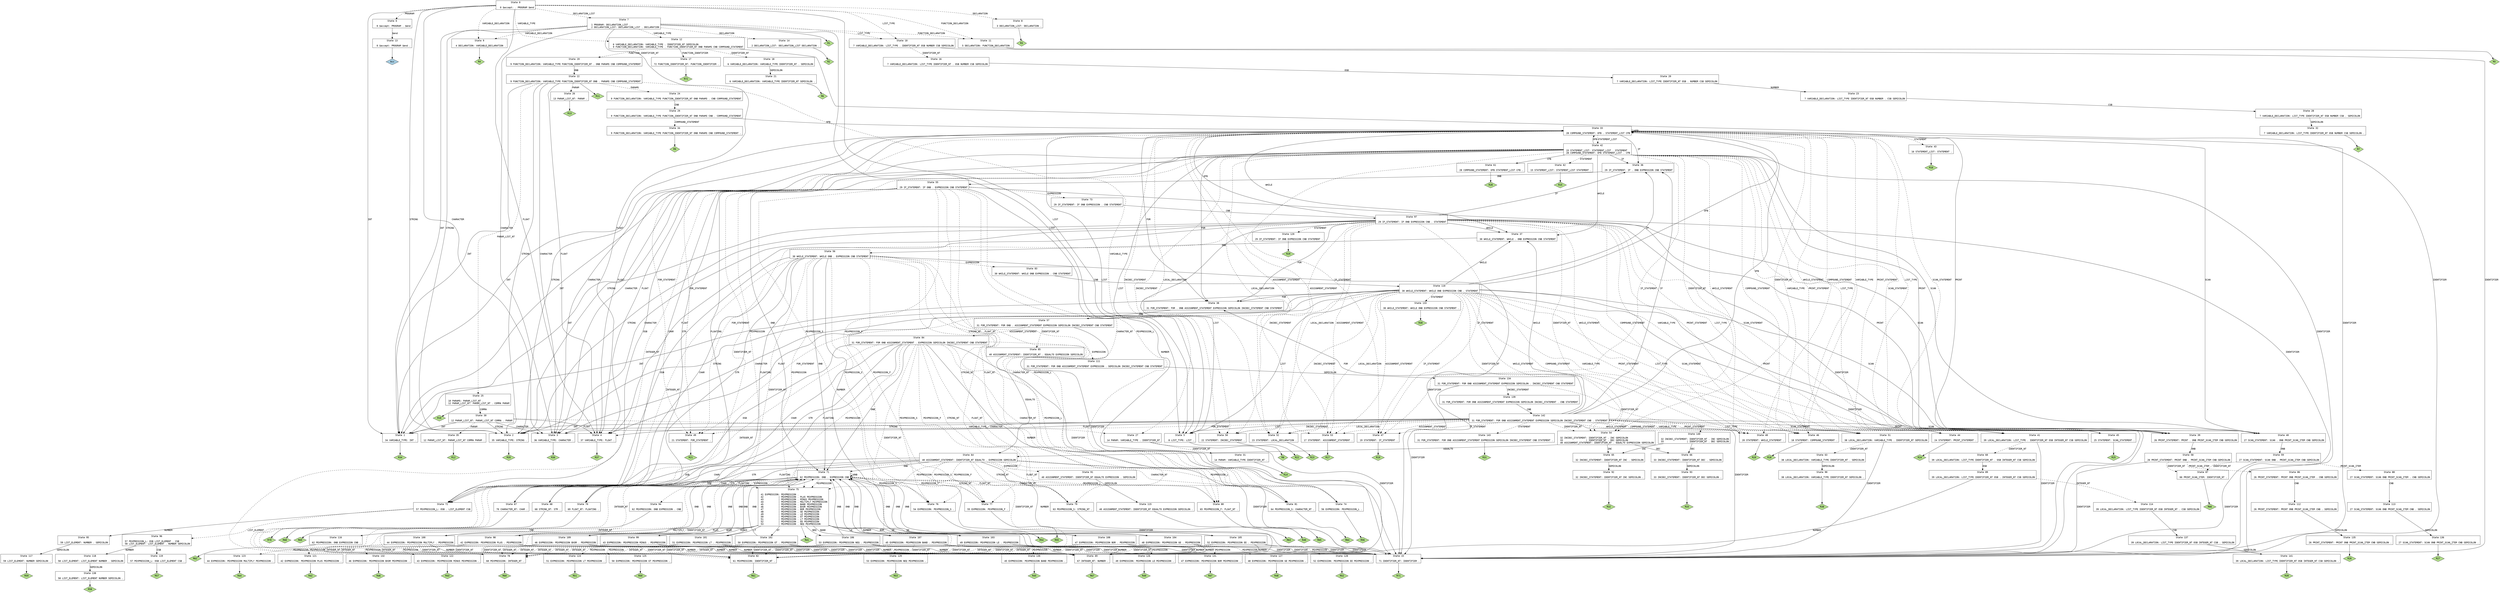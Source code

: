 // Generated by GNU Bison 3.5.1.
// Report bugs to <bug-bison@gnu.org>.
// Home page: <https://www.gnu.org/software/bison/>.

digraph "yacc.y"
{
  node [fontname = courier, shape = box, colorscheme = paired6]
  edge [fontname = courier]

  0 [label="State 0\n\l  0 $accept: . PROGRAM $end\l"]
  0 -> 1 [style=solid label="INT"]
  0 -> 2 [style=solid label="STRING"]
  0 -> 3 [style=solid label="CHARACTER"]
  0 -> 4 [style=solid label="FLOAT"]
  0 -> 5 [style=solid label="LIST"]
  0 -> 6 [style=dashed label="PROGRAM"]
  0 -> 7 [style=dashed label="DECLARATION_LIST"]
  0 -> 8 [style=dashed label="DECLARATION"]
  0 -> 9 [style=dashed label="VARIABLE_DECLARATION"]
  0 -> 10 [style=dashed label="LIST_TYPE"]
  0 -> 11 [style=dashed label="FUNCTION_DECLARATION"]
  0 -> 12 [style=dashed label="VARIABLE_TYPE"]
  1 [label="State 1\n\l 34 VARIABLE_TYPE: INT .\l"]
  1 -> "1R34" [style=solid]
 "1R34" [label="R34", fillcolor=3, shape=diamond, style=filled]
  2 [label="State 2\n\l 35 VARIABLE_TYPE: STRING .\l"]
  2 -> "2R35" [style=solid]
 "2R35" [label="R35", fillcolor=3, shape=diamond, style=filled]
  3 [label="State 3\n\l 36 VARIABLE_TYPE: CHARACTER .\l"]
  3 -> "3R36" [style=solid]
 "3R36" [label="R36", fillcolor=3, shape=diamond, style=filled]
  4 [label="State 4\n\l 37 VARIABLE_TYPE: FLOAT .\l"]
  4 -> "4R37" [style=solid]
 "4R37" [label="R37", fillcolor=3, shape=diamond, style=filled]
  5 [label="State 5\n\l  8 LIST_TYPE: LIST .\l"]
  5 -> "5R8" [style=solid]
 "5R8" [label="R8", fillcolor=3, shape=diamond, style=filled]
  6 [label="State 6\n\l  0 $accept: PROGRAM . $end\l"]
  6 -> 13 [style=solid label="$end"]
  7 [label="State 7\n\l  1 PROGRAM: DECLARATION_LIST .\l  2 DECLARATION_LIST: DECLARATION_LIST . DECLARATION\l"]
  7 -> 1 [style=solid label="INT"]
  7 -> 2 [style=solid label="STRING"]
  7 -> 3 [style=solid label="CHARACTER"]
  7 -> 4 [style=solid label="FLOAT"]
  7 -> 5 [style=solid label="LIST"]
  7 -> 14 [style=dashed label="DECLARATION"]
  7 -> 9 [style=dashed label="VARIABLE_DECLARATION"]
  7 -> 10 [style=dashed label="LIST_TYPE"]
  7 -> 11 [style=dashed label="FUNCTION_DECLARATION"]
  7 -> 12 [style=dashed label="VARIABLE_TYPE"]
  7 -> "7R1" [style=solid]
 "7R1" [label="R1", fillcolor=3, shape=diamond, style=filled]
  8 [label="State 8\n\l  3 DECLARATION_LIST: DECLARATION .\l"]
  8 -> "8R3" [style=solid]
 "8R3" [label="R3", fillcolor=3, shape=diamond, style=filled]
  9 [label="State 9\n\l  4 DECLARATION: VARIABLE_DECLARATION .\l"]
  9 -> "9R4" [style=solid]
 "9R4" [label="R4", fillcolor=3, shape=diamond, style=filled]
  10 [label="State 10\n\l  7 VARIABLE_DECLARATION: LIST_TYPE . IDENTIFIER_NT OSB NUMBER CSB SEMICOLON\l"]
  10 -> 15 [style=solid label="IDENTIFIER"]
  10 -> 16 [style=dashed label="IDENTIFIER_NT"]
  11 [label="State 11\n\l  5 DECLARATION: FUNCTION_DECLARATION .\l"]
  11 -> "11R5" [style=solid]
 "11R5" [label="R5", fillcolor=3, shape=diamond, style=filled]
  12 [label="State 12\n\l  6 VARIABLE_DECLARATION: VARIABLE_TYPE . IDENTIFIER_NT SEMICOLON\l  9 FUNCTION_DECLARATION: VARIABLE_TYPE . FUNCTION_IDENTIFIER_NT ONB PARAMS CNB COMPOUND_STATEMENT\l"]
  12 -> 15 [style=solid label="IDENTIFIER"]
  12 -> 17 [style=solid label="FUNCTION_IDENTIFIER"]
  12 -> 18 [style=dashed label="IDENTIFIER_NT"]
  12 -> 19 [style=dashed label="FUNCTION_IDENTIFIER_NT"]
  13 [label="State 13\n\l  0 $accept: PROGRAM $end .\l"]
  13 -> "13R0" [style=solid]
 "13R0" [label="Acc", fillcolor=1, shape=diamond, style=filled]
  14 [label="State 14\n\l  2 DECLARATION_LIST: DECLARATION_LIST DECLARATION .\l"]
  14 -> "14R2" [style=solid]
 "14R2" [label="R2", fillcolor=3, shape=diamond, style=filled]
  15 [label="State 15\n\l 71 IDENTIFIER_NT: IDENTIFIER .\l"]
  15 -> "15R71" [style=solid]
 "15R71" [label="R71", fillcolor=3, shape=diamond, style=filled]
  16 [label="State 16\n\l  7 VARIABLE_DECLARATION: LIST_TYPE IDENTIFIER_NT . OSB NUMBER CSB SEMICOLON\l"]
  16 -> 20 [style=solid label="OSB"]
  17 [label="State 17\n\l 72 FUNCTION_IDENTIFIER_NT: FUNCTION_IDENTIFIER .\l"]
  17 -> "17R72" [style=solid]
 "17R72" [label="R72", fillcolor=3, shape=diamond, style=filled]
  18 [label="State 18\n\l  6 VARIABLE_DECLARATION: VARIABLE_TYPE IDENTIFIER_NT . SEMICOLON\l"]
  18 -> 21 [style=solid label="SEMICOLON"]
  19 [label="State 19\n\l  9 FUNCTION_DECLARATION: VARIABLE_TYPE FUNCTION_IDENTIFIER_NT . ONB PARAMS CNB COMPOUND_STATEMENT\l"]
  19 -> 22 [style=solid label="ONB"]
  20 [label="State 20\n\l  7 VARIABLE_DECLARATION: LIST_TYPE IDENTIFIER_NT OSB . NUMBER CSB SEMICOLON\l"]
  20 -> 23 [style=solid label="NUMBER"]
  21 [label="State 21\n\l  6 VARIABLE_DECLARATION: VARIABLE_TYPE IDENTIFIER_NT SEMICOLON .\l"]
  21 -> "21R6" [style=solid]
 "21R6" [label="R6", fillcolor=3, shape=diamond, style=filled]
  22 [label="State 22\n\l  9 FUNCTION_DECLARATION: VARIABLE_TYPE FUNCTION_IDENTIFIER_NT ONB . PARAMS CNB COMPOUND_STATEMENT\l"]
  22 -> 1 [style=solid label="INT"]
  22 -> 2 [style=solid label="STRING"]
  22 -> 3 [style=solid label="CHARACTER"]
  22 -> 4 [style=solid label="FLOAT"]
  22 -> 24 [style=dashed label="PARAMS"]
  22 -> 25 [style=dashed label="PARAM_LIST_NT"]
  22 -> 26 [style=dashed label="PARAM"]
  22 -> 27 [style=dashed label="VARIABLE_TYPE"]
  22 -> "22R11" [style=solid]
 "22R11" [label="R11", fillcolor=3, shape=diamond, style=filled]
  23 [label="State 23\n\l  7 VARIABLE_DECLARATION: LIST_TYPE IDENTIFIER_NT OSB NUMBER . CSB SEMICOLON\l"]
  23 -> 28 [style=solid label="CSB"]
  24 [label="State 24\n\l  9 FUNCTION_DECLARATION: VARIABLE_TYPE FUNCTION_IDENTIFIER_NT ONB PARAMS . CNB COMPOUND_STATEMENT\l"]
  24 -> 29 [style=solid label="CNB"]
  25 [label="State 25\n\l 10 PARAMS: PARAM_LIST_NT .\l 12 PARAM_LIST_NT: PARAM_LIST_NT . COMMA PARAM\l"]
  25 -> 30 [style=solid label="COMMA"]
  25 -> "25R10" [style=solid]
 "25R10" [label="R10", fillcolor=3, shape=diamond, style=filled]
  26 [label="State 26\n\l 13 PARAM_LIST_NT: PARAM .\l"]
  26 -> "26R13" [style=solid]
 "26R13" [label="R13", fillcolor=3, shape=diamond, style=filled]
  27 [label="State 27\n\l 14 PARAM: VARIABLE_TYPE . IDENTIFIER_NT\l"]
  27 -> 15 [style=solid label="IDENTIFIER"]
  27 -> 31 [style=dashed label="IDENTIFIER_NT"]
  28 [label="State 28\n\l  7 VARIABLE_DECLARATION: LIST_TYPE IDENTIFIER_NT OSB NUMBER CSB . SEMICOLON\l"]
  28 -> 32 [style=solid label="SEMICOLON"]
  29 [label="State 29\n\l  9 FUNCTION_DECLARATION: VARIABLE_TYPE FUNCTION_IDENTIFIER_NT ONB PARAMS CNB . COMPOUND_STATEMENT\l"]
  29 -> 33 [style=solid label="OFB"]
  29 -> 34 [style=dashed label="COMPOUND_STATEMENT"]
  30 [label="State 30\n\l 12 PARAM_LIST_NT: PARAM_LIST_NT COMMA . PARAM\l"]
  30 -> 1 [style=solid label="INT"]
  30 -> 2 [style=solid label="STRING"]
  30 -> 3 [style=solid label="CHARACTER"]
  30 -> 4 [style=solid label="FLOAT"]
  30 -> 35 [style=dashed label="PARAM"]
  30 -> 27 [style=dashed label="VARIABLE_TYPE"]
  31 [label="State 31\n\l 14 PARAM: VARIABLE_TYPE IDENTIFIER_NT .\l"]
  31 -> "31R14" [style=solid]
 "31R14" [label="R14", fillcolor=3, shape=diamond, style=filled]
  32 [label="State 32\n\l  7 VARIABLE_DECLARATION: LIST_TYPE IDENTIFIER_NT OSB NUMBER CSB SEMICOLON .\l"]
  32 -> "32R7" [style=solid]
 "32R7" [label="R7", fillcolor=3, shape=diamond, style=filled]
  33 [label="State 33\n\l 28 COMPOUND_STATEMENT: OFB . STATEMENT_LIST CFB\l"]
  33 -> 1 [style=solid label="INT"]
  33 -> 2 [style=solid label="STRING"]
  33 -> 3 [style=solid label="CHARACTER"]
  33 -> 4 [style=solid label="FLOAT"]
  33 -> 5 [style=solid label="LIST"]
  33 -> 15 [style=solid label="IDENTIFIER"]
  33 -> 33 [style=solid label="OFB"]
  33 -> 36 [style=solid label="IF"]
  33 -> 37 [style=solid label="WHILE"]
  33 -> 38 [style=solid label="FOR"]
  33 -> 39 [style=solid label="PRINT"]
  33 -> 40 [style=solid label="SCAN"]
  33 -> 41 [style=dashed label="LIST_TYPE"]
  33 -> 42 [style=dashed label="STATEMENT_LIST"]
  33 -> 43 [style=dashed label="STATEMENT"]
  33 -> 44 [style=dashed label="PRINT_STATEMENT"]
  33 -> 45 [style=dashed label="SCAN_STATEMENT"]
  33 -> 46 [style=dashed label="COMPOUND_STATEMENT"]
  33 -> 47 [style=dashed label="IF_STATEMENT"]
  33 -> 48 [style=dashed label="WHILE_STATEMENT"]
  33 -> 49 [style=dashed label="FOR_STATEMENT"]
  33 -> 50 [style=dashed label="INCDEC_STATEMENT"]
  33 -> 51 [style=dashed label="VARIABLE_TYPE"]
  33 -> 52 [style=dashed label="LOCAL_DECLARATION"]
  33 -> 53 [style=dashed label="ASSIGNMENT_STATEMENT"]
  33 -> 54 [style=dashed label="IDENTIFIER_NT"]
  34 [label="State 34\n\l  9 FUNCTION_DECLARATION: VARIABLE_TYPE FUNCTION_IDENTIFIER_NT ONB PARAMS CNB COMPOUND_STATEMENT .\l"]
  34 -> "34R9" [style=solid]
 "34R9" [label="R9", fillcolor=3, shape=diamond, style=filled]
  35 [label="State 35\n\l 12 PARAM_LIST_NT: PARAM_LIST_NT COMMA PARAM .\l"]
  35 -> "35R12" [style=solid]
 "35R12" [label="R12", fillcolor=3, shape=diamond, style=filled]
  36 [label="State 36\n\l 29 IF_STATEMENT: IF . ONB EXPRESSION CNB STATEMENT\l"]
  36 -> 55 [style=solid label="ONB"]
  37 [label="State 37\n\l 30 WHILE_STATEMENT: WHILE . ONB EXPRESSION CNB STATEMENT\l"]
  37 -> 56 [style=solid label="ONB"]
  38 [label="State 38\n\l 31 FOR_STATEMENT: FOR . ONB ASSIGNMENT_STATEMENT EXPRESSION SEMICOLON INCDEC_STATEMENT CNB STATEMENT\l"]
  38 -> 57 [style=solid label="ONB"]
  39 [label="State 39\n\l 26 PRINT_STATEMENT: PRINT . ONB PRINT_SCAN_ITEM CNB SEMICOLON\l"]
  39 -> 58 [style=solid label="ONB"]
  40 [label="State 40\n\l 27 SCAN_STATEMENT: SCAN . ONB PRINT_SCAN_ITEM CNB SEMICOLON\l"]
  40 -> 59 [style=solid label="ONB"]
  41 [label="State 41\n\l 39 LOCAL_DECLARATION: LIST_TYPE . IDENTIFIER_NT OSB INTEGER_NT CSB SEMICOLON\l"]
  41 -> 15 [style=solid label="IDENTIFIER"]
  41 -> 60 [style=dashed label="IDENTIFIER_NT"]
  42 [label="State 42\n\l 15 STATEMENT_LIST: STATEMENT_LIST . STATEMENT\l 28 COMPOUND_STATEMENT: OFB STATEMENT_LIST . CFB\l"]
  42 -> 1 [style=solid label="INT"]
  42 -> 2 [style=solid label="STRING"]
  42 -> 3 [style=solid label="CHARACTER"]
  42 -> 4 [style=solid label="FLOAT"]
  42 -> 5 [style=solid label="LIST"]
  42 -> 15 [style=solid label="IDENTIFIER"]
  42 -> 33 [style=solid label="OFB"]
  42 -> 61 [style=solid label="CFB"]
  42 -> 36 [style=solid label="IF"]
  42 -> 37 [style=solid label="WHILE"]
  42 -> 38 [style=solid label="FOR"]
  42 -> 39 [style=solid label="PRINT"]
  42 -> 40 [style=solid label="SCAN"]
  42 -> 41 [style=dashed label="LIST_TYPE"]
  42 -> 62 [style=dashed label="STATEMENT"]
  42 -> 44 [style=dashed label="PRINT_STATEMENT"]
  42 -> 45 [style=dashed label="SCAN_STATEMENT"]
  42 -> 46 [style=dashed label="COMPOUND_STATEMENT"]
  42 -> 47 [style=dashed label="IF_STATEMENT"]
  42 -> 48 [style=dashed label="WHILE_STATEMENT"]
  42 -> 49 [style=dashed label="FOR_STATEMENT"]
  42 -> 50 [style=dashed label="INCDEC_STATEMENT"]
  42 -> 51 [style=dashed label="VARIABLE_TYPE"]
  42 -> 52 [style=dashed label="LOCAL_DECLARATION"]
  42 -> 53 [style=dashed label="ASSIGNMENT_STATEMENT"]
  42 -> 54 [style=dashed label="IDENTIFIER_NT"]
  43 [label="State 43\n\l 16 STATEMENT_LIST: STATEMENT .\l"]
  43 -> "43R16" [style=solid]
 "43R16" [label="R16", fillcolor=3, shape=diamond, style=filled]
  44 [label="State 44\n\l 24 STATEMENT: PRINT_STATEMENT .\l"]
  44 -> "44R24" [style=solid]
 "44R24" [label="R24", fillcolor=3, shape=diamond, style=filled]
  45 [label="State 45\n\l 25 STATEMENT: SCAN_STATEMENT .\l"]
  45 -> "45R25" [style=solid]
 "45R25" [label="R25", fillcolor=3, shape=diamond, style=filled]
  46 [label="State 46\n\l 18 STATEMENT: COMPOUND_STATEMENT .\l"]
  46 -> "46R18" [style=solid]
 "46R18" [label="R18", fillcolor=3, shape=diamond, style=filled]
  47 [label="State 47\n\l 19 STATEMENT: IF_STATEMENT .\l"]
  47 -> "47R19" [style=solid]
 "47R19" [label="R19", fillcolor=3, shape=diamond, style=filled]
  48 [label="State 48\n\l 20 STATEMENT: WHILE_STATEMENT .\l"]
  48 -> "48R20" [style=solid]
 "48R20" [label="R20", fillcolor=3, shape=diamond, style=filled]
  49 [label="State 49\n\l 21 STATEMENT: FOR_STATEMENT .\l"]
  49 -> "49R21" [style=solid]
 "49R21" [label="R21", fillcolor=3, shape=diamond, style=filled]
  50 [label="State 50\n\l 22 STATEMENT: INCDEC_STATEMENT .\l"]
  50 -> "50R22" [style=solid]
 "50R22" [label="R22", fillcolor=3, shape=diamond, style=filled]
  51 [label="State 51\n\l 38 LOCAL_DECLARATION: VARIABLE_TYPE . IDENTIFIER_NT SEMICOLON\l"]
  51 -> 15 [style=solid label="IDENTIFIER"]
  51 -> 63 [style=dashed label="IDENTIFIER_NT"]
  52 [label="State 52\n\l 23 STATEMENT: LOCAL_DECLARATION .\l"]
  52 -> "52R23" [style=solid]
 "52R23" [label="R23", fillcolor=3, shape=diamond, style=filled]
  53 [label="State 53\n\l 17 STATEMENT: ASSIGNMENT_STATEMENT .\l"]
  53 -> "53R17" [style=solid]
 "53R17" [label="R17", fillcolor=3, shape=diamond, style=filled]
  54 [label="State 54\n\l 32 INCDEC_STATEMENT: IDENTIFIER_NT . INC SEMICOLON\l 33                 | IDENTIFIER_NT . DEC SEMICOLON\l 40 ASSIGNMENT_STATEMENT: IDENTIFIER_NT . EQUALTO EXPRESSION SEMICOLON\l"]
  54 -> 64 [style=solid label="EQUALTO"]
  54 -> 65 [style=solid label="INC"]
  54 -> 66 [style=solid label="DEC"]
  55 [label="State 55\n\l 29 IF_STATEMENT: IF ONB . EXPRESSION CNB STATEMENT\l"]
  55 -> 15 [style=solid label="IDENTIFIER"]
  55 -> 67 [style=solid label="CHAR"]
  55 -> 68 [style=solid label="STR"]
  55 -> 69 [style=solid label="NUMBER"]
  55 -> 70 [style=solid label="FLOATING"]
  55 -> 71 [style=solid label="ONB"]
  55 -> 72 [style=solid label="OSB"]
  55 -> 73 [style=dashed label="EXPRESSION"]
  55 -> 74 [style=dashed label="PEXPRESSION_L"]
  55 -> 75 [style=dashed label="PEXPRESSION"]
  55 -> 76 [style=dashed label="PEXPRESSION_S"]
  55 -> 77 [style=dashed label="PEXPRESSION_F"]
  55 -> 78 [style=dashed label="INTEGER_NT"]
  55 -> 79 [style=dashed label="STRING_NT"]
  55 -> 80 [style=dashed label="FLOAT_NT"]
  55 -> 81 [style=dashed label="CHARACTER_NT"]
  55 -> 82 [style=dashed label="IDENTIFIER_NT"]
  56 [label="State 56\n\l 30 WHILE_STATEMENT: WHILE ONB . EXPRESSION CNB STATEMENT\l"]
  56 -> 15 [style=solid label="IDENTIFIER"]
  56 -> 67 [style=solid label="CHAR"]
  56 -> 68 [style=solid label="STR"]
  56 -> 69 [style=solid label="NUMBER"]
  56 -> 70 [style=solid label="FLOATING"]
  56 -> 71 [style=solid label="ONB"]
  56 -> 72 [style=solid label="OSB"]
  56 -> 83 [style=dashed label="EXPRESSION"]
  56 -> 74 [style=dashed label="PEXPRESSION_L"]
  56 -> 75 [style=dashed label="PEXPRESSION"]
  56 -> 76 [style=dashed label="PEXPRESSION_S"]
  56 -> 77 [style=dashed label="PEXPRESSION_F"]
  56 -> 78 [style=dashed label="INTEGER_NT"]
  56 -> 79 [style=dashed label="STRING_NT"]
  56 -> 80 [style=dashed label="FLOAT_NT"]
  56 -> 81 [style=dashed label="CHARACTER_NT"]
  56 -> 82 [style=dashed label="IDENTIFIER_NT"]
  57 [label="State 57\n\l 31 FOR_STATEMENT: FOR ONB . ASSIGNMENT_STATEMENT EXPRESSION SEMICOLON INCDEC_STATEMENT CNB STATEMENT\l"]
  57 -> 15 [style=solid label="IDENTIFIER"]
  57 -> 84 [style=dashed label="ASSIGNMENT_STATEMENT"]
  57 -> 85 [style=dashed label="IDENTIFIER_NT"]
  58 [label="State 58\n\l 26 PRINT_STATEMENT: PRINT ONB . PRINT_SCAN_ITEM CNB SEMICOLON\l"]
  58 -> 15 [style=solid label="IDENTIFIER"]
  58 -> 86 [style=dashed label="PRINT_SCAN_ITEM"]
  58 -> 87 [style=dashed label="IDENTIFIER_NT"]
  59 [label="State 59\n\l 27 SCAN_STATEMENT: SCAN ONB . PRINT_SCAN_ITEM CNB SEMICOLON\l"]
  59 -> 15 [style=solid label="IDENTIFIER"]
  59 -> 88 [style=dashed label="PRINT_SCAN_ITEM"]
  59 -> 87 [style=dashed label="IDENTIFIER_NT"]
  60 [label="State 60\n\l 39 LOCAL_DECLARATION: LIST_TYPE IDENTIFIER_NT . OSB INTEGER_NT CSB SEMICOLON\l"]
  60 -> 89 [style=solid label="OSB"]
  61 [label="State 61\n\l 28 COMPOUND_STATEMENT: OFB STATEMENT_LIST CFB .\l"]
  61 -> "61R28" [style=solid]
 "61R28" [label="R28", fillcolor=3, shape=diamond, style=filled]
  62 [label="State 62\n\l 15 STATEMENT_LIST: STATEMENT_LIST STATEMENT .\l"]
  62 -> "62R15" [style=solid]
 "62R15" [label="R15", fillcolor=3, shape=diamond, style=filled]
  63 [label="State 63\n\l 38 LOCAL_DECLARATION: VARIABLE_TYPE IDENTIFIER_NT . SEMICOLON\l"]
  63 -> 90 [style=solid label="SEMICOLON"]
  64 [label="State 64\n\l 40 ASSIGNMENT_STATEMENT: IDENTIFIER_NT EQUALTO . EXPRESSION SEMICOLON\l"]
  64 -> 15 [style=solid label="IDENTIFIER"]
  64 -> 67 [style=solid label="CHAR"]
  64 -> 68 [style=solid label="STR"]
  64 -> 69 [style=solid label="NUMBER"]
  64 -> 70 [style=solid label="FLOATING"]
  64 -> 71 [style=solid label="ONB"]
  64 -> 72 [style=solid label="OSB"]
  64 -> 91 [style=dashed label="EXPRESSION"]
  64 -> 74 [style=dashed label="PEXPRESSION_L"]
  64 -> 75 [style=dashed label="PEXPRESSION"]
  64 -> 76 [style=dashed label="PEXPRESSION_S"]
  64 -> 77 [style=dashed label="PEXPRESSION_F"]
  64 -> 78 [style=dashed label="INTEGER_NT"]
  64 -> 79 [style=dashed label="STRING_NT"]
  64 -> 80 [style=dashed label="FLOAT_NT"]
  64 -> 81 [style=dashed label="CHARACTER_NT"]
  64 -> 82 [style=dashed label="IDENTIFIER_NT"]
  65 [label="State 65\n\l 32 INCDEC_STATEMENT: IDENTIFIER_NT INC . SEMICOLON\l"]
  65 -> 92 [style=solid label="SEMICOLON"]
  66 [label="State 66\n\l 33 INCDEC_STATEMENT: IDENTIFIER_NT DEC . SEMICOLON\l"]
  66 -> 93 [style=solid label="SEMICOLON"]
  67 [label="State 67\n\l 70 CHARACTER_NT: CHAR .\l"]
  67 -> "67R70" [style=solid]
 "67R70" [label="R70", fillcolor=3, shape=diamond, style=filled]
  68 [label="State 68\n\l 68 STRING_NT: STR .\l"]
  68 -> "68R68" [style=solid]
 "68R68" [label="R68", fillcolor=3, shape=diamond, style=filled]
  69 [label="State 69\n\l 67 INTEGER_NT: NUMBER .\l"]
  69 -> "69R67" [style=solid]
 "69R67" [label="R67", fillcolor=3, shape=diamond, style=filled]
  70 [label="State 70\n\l 69 FLOAT_NT: FLOATING .\l"]
  70 -> "70R69" [style=solid]
 "70R69" [label="R69", fillcolor=3, shape=diamond, style=filled]
  71 [label="State 71\n\l 62 PEXPRESSION: ONB . EXPRESSION CNB\l"]
  71 -> 15 [style=solid label="IDENTIFIER"]
  71 -> 67 [style=solid label="CHAR"]
  71 -> 68 [style=solid label="STR"]
  71 -> 69 [style=solid label="NUMBER"]
  71 -> 70 [style=solid label="FLOATING"]
  71 -> 71 [style=solid label="ONB"]
  71 -> 72 [style=solid label="OSB"]
  71 -> 94 [style=dashed label="EXPRESSION"]
  71 -> 74 [style=dashed label="PEXPRESSION_L"]
  71 -> 75 [style=dashed label="PEXPRESSION"]
  71 -> 76 [style=dashed label="PEXPRESSION_S"]
  71 -> 77 [style=dashed label="PEXPRESSION_F"]
  71 -> 78 [style=dashed label="INTEGER_NT"]
  71 -> 79 [style=dashed label="STRING_NT"]
  71 -> 80 [style=dashed label="FLOAT_NT"]
  71 -> 81 [style=dashed label="CHARACTER_NT"]
  71 -> 82 [style=dashed label="IDENTIFIER_NT"]
  72 [label="State 72\n\l 57 PEXPRESSION_L: OSB . LIST_ELEMENT CSB\l"]
  72 -> 95 [style=solid label="NUMBER"]
  72 -> 96 [style=dashed label="LIST_ELEMENT"]
  73 [label="State 73\n\l 29 IF_STATEMENT: IF ONB EXPRESSION . CNB STATEMENT\l"]
  73 -> 97 [style=solid label="CNB"]
  74 [label="State 74\n\l 56 EXPRESSION: PEXPRESSION_L .\l"]
  74 -> "74R56" [style=solid]
 "74R56" [label="R56", fillcolor=3, shape=diamond, style=filled]
  75 [label="State 75\n\l 41 EXPRESSION: PEXPRESSION .\l 42           | PEXPRESSION . PLUS PEXPRESSION\l 43           | PEXPRESSION . MINUS PEXPRESSION\l 44           | PEXPRESSION . MULTIPLY PEXPRESSION\l 45           | PEXPRESSION . BAND PEXPRESSION\l 46           | PEXPRESSION . BXOR PEXPRESSION\l 47           | PEXPRESSION . BOR PEXPRESSION\l 48           | PEXPRESSION . GE PEXPRESSION\l 49           | PEXPRESSION . LE PEXPRESSION\l 50           | PEXPRESSION . GT PEXPRESSION\l 51           | PEXPRESSION . LT PEXPRESSION\l 52           | PEXPRESSION . EE PEXPRESSION\l 53           | PEXPRESSION . NEQ PEXPRESSION\l"]
  75 -> 98 [style=solid label="PLUS"]
  75 -> 99 [style=solid label="MINUS"]
  75 -> 100 [style=solid label="MULTIPLY"]
  75 -> 101 [style=solid label="LT"]
  75 -> 102 [style=solid label="GT"]
  75 -> 103 [style=solid label="LE"]
  75 -> 104 [style=solid label="GE"]
  75 -> 105 [style=solid label="EE"]
  75 -> 106 [style=solid label="NEQ"]
  75 -> 107 [style=solid label="BAND"]
  75 -> 108 [style=solid label="BOR"]
  75 -> 109 [style=solid label="BXOR"]
  75 -> "75R41" [style=solid]
 "75R41" [label="R41", fillcolor=3, shape=diamond, style=filled]
  76 [label="State 76\n\l 54 EXPRESSION: PEXPRESSION_S .\l"]
  76 -> "76R54" [style=solid]
 "76R54" [label="R54", fillcolor=3, shape=diamond, style=filled]
  77 [label="State 77\n\l 55 EXPRESSION: PEXPRESSION_F .\l"]
  77 -> "77R55" [style=solid]
 "77R55" [label="R55", fillcolor=3, shape=diamond, style=filled]
  78 [label="State 78\n\l 60 PEXPRESSION: INTEGER_NT .\l"]
  78 -> "78R60" [style=solid]
 "78R60" [label="R60", fillcolor=3, shape=diamond, style=filled]
  79 [label="State 79\n\l 63 PEXPRESSION_S: STRING_NT .\l"]
  79 -> "79R63" [style=solid]
 "79R63" [label="R63", fillcolor=3, shape=diamond, style=filled]
  80 [label="State 80\n\l 65 PEXPRESSION_F: FLOAT_NT .\l"]
  80 -> "80R65" [style=solid]
 "80R65" [label="R65", fillcolor=3, shape=diamond, style=filled]
  81 [label="State 81\n\l 64 PEXPRESSION_S: CHARACTER_NT .\l"]
  81 -> "81R64" [style=solid]
 "81R64" [label="R64", fillcolor=3, shape=diamond, style=filled]
  82 [label="State 82\n\l 61 PEXPRESSION: IDENTIFIER_NT .\l"]
  82 -> "82R61" [style=solid]
 "82R61" [label="R61", fillcolor=3, shape=diamond, style=filled]
  83 [label="State 83\n\l 30 WHILE_STATEMENT: WHILE ONB EXPRESSION . CNB STATEMENT\l"]
  83 -> 110 [style=solid label="CNB"]
  84 [label="State 84\n\l 31 FOR_STATEMENT: FOR ONB ASSIGNMENT_STATEMENT . EXPRESSION SEMICOLON INCDEC_STATEMENT CNB STATEMENT\l"]
  84 -> 15 [style=solid label="IDENTIFIER"]
  84 -> 67 [style=solid label="CHAR"]
  84 -> 68 [style=solid label="STR"]
  84 -> 69 [style=solid label="NUMBER"]
  84 -> 70 [style=solid label="FLOATING"]
  84 -> 71 [style=solid label="ONB"]
  84 -> 72 [style=solid label="OSB"]
  84 -> 111 [style=dashed label="EXPRESSION"]
  84 -> 74 [style=dashed label="PEXPRESSION_L"]
  84 -> 75 [style=dashed label="PEXPRESSION"]
  84 -> 76 [style=dashed label="PEXPRESSION_S"]
  84 -> 77 [style=dashed label="PEXPRESSION_F"]
  84 -> 78 [style=dashed label="INTEGER_NT"]
  84 -> 79 [style=dashed label="STRING_NT"]
  84 -> 80 [style=dashed label="FLOAT_NT"]
  84 -> 81 [style=dashed label="CHARACTER_NT"]
  84 -> 82 [style=dashed label="IDENTIFIER_NT"]
  85 [label="State 85\n\l 40 ASSIGNMENT_STATEMENT: IDENTIFIER_NT . EQUALTO EXPRESSION SEMICOLON\l"]
  85 -> 64 [style=solid label="EQUALTO"]
  86 [label="State 86\n\l 26 PRINT_STATEMENT: PRINT ONB PRINT_SCAN_ITEM . CNB SEMICOLON\l"]
  86 -> 112 [style=solid label="CNB"]
  87 [label="State 87\n\l 66 PRINT_SCAN_ITEM: IDENTIFIER_NT .\l"]
  87 -> "87R66" [style=solid]
 "87R66" [label="R66", fillcolor=3, shape=diamond, style=filled]
  88 [label="State 88\n\l 27 SCAN_STATEMENT: SCAN ONB PRINT_SCAN_ITEM . CNB SEMICOLON\l"]
  88 -> 113 [style=solid label="CNB"]
  89 [label="State 89\n\l 39 LOCAL_DECLARATION: LIST_TYPE IDENTIFIER_NT OSB . INTEGER_NT CSB SEMICOLON\l"]
  89 -> 69 [style=solid label="NUMBER"]
  89 -> 114 [style=dashed label="INTEGER_NT"]
  90 [label="State 90\n\l 38 LOCAL_DECLARATION: VARIABLE_TYPE IDENTIFIER_NT SEMICOLON .\l"]
  90 -> "90R38" [style=solid]
 "90R38" [label="R38", fillcolor=3, shape=diamond, style=filled]
  91 [label="State 91\n\l 40 ASSIGNMENT_STATEMENT: IDENTIFIER_NT EQUALTO EXPRESSION . SEMICOLON\l"]
  91 -> 115 [style=solid label="SEMICOLON"]
  92 [label="State 92\n\l 32 INCDEC_STATEMENT: IDENTIFIER_NT INC SEMICOLON .\l"]
  92 -> "92R32" [style=solid]
 "92R32" [label="R32", fillcolor=3, shape=diamond, style=filled]
  93 [label="State 93\n\l 33 INCDEC_STATEMENT: IDENTIFIER_NT DEC SEMICOLON .\l"]
  93 -> "93R33" [style=solid]
 "93R33" [label="R33", fillcolor=3, shape=diamond, style=filled]
  94 [label="State 94\n\l 62 PEXPRESSION: ONB EXPRESSION . CNB\l"]
  94 -> 116 [style=solid label="CNB"]
  95 [label="State 95\n\l 59 LIST_ELEMENT: NUMBER . SEMICOLON\l"]
  95 -> 117 [style=solid label="SEMICOLON"]
  96 [label="State 96\n\l 57 PEXPRESSION_L: OSB LIST_ELEMENT . CSB\l 58 LIST_ELEMENT: LIST_ELEMENT . NUMBER SEMICOLON\l"]
  96 -> 118 [style=solid label="NUMBER"]
  96 -> 119 [style=solid label="CSB"]
  97 [label="State 97\n\l 29 IF_STATEMENT: IF ONB EXPRESSION CNB . STATEMENT\l"]
  97 -> 1 [style=solid label="INT"]
  97 -> 2 [style=solid label="STRING"]
  97 -> 3 [style=solid label="CHARACTER"]
  97 -> 4 [style=solid label="FLOAT"]
  97 -> 5 [style=solid label="LIST"]
  97 -> 15 [style=solid label="IDENTIFIER"]
  97 -> 33 [style=solid label="OFB"]
  97 -> 36 [style=solid label="IF"]
  97 -> 37 [style=solid label="WHILE"]
  97 -> 38 [style=solid label="FOR"]
  97 -> 39 [style=solid label="PRINT"]
  97 -> 40 [style=solid label="SCAN"]
  97 -> 41 [style=dashed label="LIST_TYPE"]
  97 -> 120 [style=dashed label="STATEMENT"]
  97 -> 44 [style=dashed label="PRINT_STATEMENT"]
  97 -> 45 [style=dashed label="SCAN_STATEMENT"]
  97 -> 46 [style=dashed label="COMPOUND_STATEMENT"]
  97 -> 47 [style=dashed label="IF_STATEMENT"]
  97 -> 48 [style=dashed label="WHILE_STATEMENT"]
  97 -> 49 [style=dashed label="FOR_STATEMENT"]
  97 -> 50 [style=dashed label="INCDEC_STATEMENT"]
  97 -> 51 [style=dashed label="VARIABLE_TYPE"]
  97 -> 52 [style=dashed label="LOCAL_DECLARATION"]
  97 -> 53 [style=dashed label="ASSIGNMENT_STATEMENT"]
  97 -> 54 [style=dashed label="IDENTIFIER_NT"]
  98 [label="State 98\n\l 42 EXPRESSION: PEXPRESSION PLUS . PEXPRESSION\l"]
  98 -> 15 [style=solid label="IDENTIFIER"]
  98 -> 69 [style=solid label="NUMBER"]
  98 -> 71 [style=solid label="ONB"]
  98 -> 121 [style=dashed label="PEXPRESSION"]
  98 -> 78 [style=dashed label="INTEGER_NT"]
  98 -> 82 [style=dashed label="IDENTIFIER_NT"]
  99 [label="State 99\n\l 43 EXPRESSION: PEXPRESSION MINUS . PEXPRESSION\l"]
  99 -> 15 [style=solid label="IDENTIFIER"]
  99 -> 69 [style=solid label="NUMBER"]
  99 -> 71 [style=solid label="ONB"]
  99 -> 122 [style=dashed label="PEXPRESSION"]
  99 -> 78 [style=dashed label="INTEGER_NT"]
  99 -> 82 [style=dashed label="IDENTIFIER_NT"]
  100 [label="State 100\n\l 44 EXPRESSION: PEXPRESSION MULTIPLY . PEXPRESSION\l"]
  100 -> 15 [style=solid label="IDENTIFIER"]
  100 -> 69 [style=solid label="NUMBER"]
  100 -> 71 [style=solid label="ONB"]
  100 -> 123 [style=dashed label="PEXPRESSION"]
  100 -> 78 [style=dashed label="INTEGER_NT"]
  100 -> 82 [style=dashed label="IDENTIFIER_NT"]
  101 [label="State 101\n\l 51 EXPRESSION: PEXPRESSION LT . PEXPRESSION\l"]
  101 -> 15 [style=solid label="IDENTIFIER"]
  101 -> 69 [style=solid label="NUMBER"]
  101 -> 71 [style=solid label="ONB"]
  101 -> 124 [style=dashed label="PEXPRESSION"]
  101 -> 78 [style=dashed label="INTEGER_NT"]
  101 -> 82 [style=dashed label="IDENTIFIER_NT"]
  102 [label="State 102\n\l 50 EXPRESSION: PEXPRESSION GT . PEXPRESSION\l"]
  102 -> 15 [style=solid label="IDENTIFIER"]
  102 -> 69 [style=solid label="NUMBER"]
  102 -> 71 [style=solid label="ONB"]
  102 -> 125 [style=dashed label="PEXPRESSION"]
  102 -> 78 [style=dashed label="INTEGER_NT"]
  102 -> 82 [style=dashed label="IDENTIFIER_NT"]
  103 [label="State 103\n\l 49 EXPRESSION: PEXPRESSION LE . PEXPRESSION\l"]
  103 -> 15 [style=solid label="IDENTIFIER"]
  103 -> 69 [style=solid label="NUMBER"]
  103 -> 71 [style=solid label="ONB"]
  103 -> 126 [style=dashed label="PEXPRESSION"]
  103 -> 78 [style=dashed label="INTEGER_NT"]
  103 -> 82 [style=dashed label="IDENTIFIER_NT"]
  104 [label="State 104\n\l 48 EXPRESSION: PEXPRESSION GE . PEXPRESSION\l"]
  104 -> 15 [style=solid label="IDENTIFIER"]
  104 -> 69 [style=solid label="NUMBER"]
  104 -> 71 [style=solid label="ONB"]
  104 -> 127 [style=dashed label="PEXPRESSION"]
  104 -> 78 [style=dashed label="INTEGER_NT"]
  104 -> 82 [style=dashed label="IDENTIFIER_NT"]
  105 [label="State 105\n\l 52 EXPRESSION: PEXPRESSION EE . PEXPRESSION\l"]
  105 -> 15 [style=solid label="IDENTIFIER"]
  105 -> 69 [style=solid label="NUMBER"]
  105 -> 71 [style=solid label="ONB"]
  105 -> 128 [style=dashed label="PEXPRESSION"]
  105 -> 78 [style=dashed label="INTEGER_NT"]
  105 -> 82 [style=dashed label="IDENTIFIER_NT"]
  106 [label="State 106\n\l 53 EXPRESSION: PEXPRESSION NEQ . PEXPRESSION\l"]
  106 -> 15 [style=solid label="IDENTIFIER"]
  106 -> 69 [style=solid label="NUMBER"]
  106 -> 71 [style=solid label="ONB"]
  106 -> 129 [style=dashed label="PEXPRESSION"]
  106 -> 78 [style=dashed label="INTEGER_NT"]
  106 -> 82 [style=dashed label="IDENTIFIER_NT"]
  107 [label="State 107\n\l 45 EXPRESSION: PEXPRESSION BAND . PEXPRESSION\l"]
  107 -> 15 [style=solid label="IDENTIFIER"]
  107 -> 69 [style=solid label="NUMBER"]
  107 -> 71 [style=solid label="ONB"]
  107 -> 130 [style=dashed label="PEXPRESSION"]
  107 -> 78 [style=dashed label="INTEGER_NT"]
  107 -> 82 [style=dashed label="IDENTIFIER_NT"]
  108 [label="State 108\n\l 47 EXPRESSION: PEXPRESSION BOR . PEXPRESSION\l"]
  108 -> 15 [style=solid label="IDENTIFIER"]
  108 -> 69 [style=solid label="NUMBER"]
  108 -> 71 [style=solid label="ONB"]
  108 -> 131 [style=dashed label="PEXPRESSION"]
  108 -> 78 [style=dashed label="INTEGER_NT"]
  108 -> 82 [style=dashed label="IDENTIFIER_NT"]
  109 [label="State 109\n\l 46 EXPRESSION: PEXPRESSION BXOR . PEXPRESSION\l"]
  109 -> 15 [style=solid label="IDENTIFIER"]
  109 -> 69 [style=solid label="NUMBER"]
  109 -> 71 [style=solid label="ONB"]
  109 -> 132 [style=dashed label="PEXPRESSION"]
  109 -> 78 [style=dashed label="INTEGER_NT"]
  109 -> 82 [style=dashed label="IDENTIFIER_NT"]
  110 [label="State 110\n\l 30 WHILE_STATEMENT: WHILE ONB EXPRESSION CNB . STATEMENT\l"]
  110 -> 1 [style=solid label="INT"]
  110 -> 2 [style=solid label="STRING"]
  110 -> 3 [style=solid label="CHARACTER"]
  110 -> 4 [style=solid label="FLOAT"]
  110 -> 5 [style=solid label="LIST"]
  110 -> 15 [style=solid label="IDENTIFIER"]
  110 -> 33 [style=solid label="OFB"]
  110 -> 36 [style=solid label="IF"]
  110 -> 37 [style=solid label="WHILE"]
  110 -> 38 [style=solid label="FOR"]
  110 -> 39 [style=solid label="PRINT"]
  110 -> 40 [style=solid label="SCAN"]
  110 -> 41 [style=dashed label="LIST_TYPE"]
  110 -> 133 [style=dashed label="STATEMENT"]
  110 -> 44 [style=dashed label="PRINT_STATEMENT"]
  110 -> 45 [style=dashed label="SCAN_STATEMENT"]
  110 -> 46 [style=dashed label="COMPOUND_STATEMENT"]
  110 -> 47 [style=dashed label="IF_STATEMENT"]
  110 -> 48 [style=dashed label="WHILE_STATEMENT"]
  110 -> 49 [style=dashed label="FOR_STATEMENT"]
  110 -> 50 [style=dashed label="INCDEC_STATEMENT"]
  110 -> 51 [style=dashed label="VARIABLE_TYPE"]
  110 -> 52 [style=dashed label="LOCAL_DECLARATION"]
  110 -> 53 [style=dashed label="ASSIGNMENT_STATEMENT"]
  110 -> 54 [style=dashed label="IDENTIFIER_NT"]
  111 [label="State 111\n\l 31 FOR_STATEMENT: FOR ONB ASSIGNMENT_STATEMENT EXPRESSION . SEMICOLON INCDEC_STATEMENT CNB STATEMENT\l"]
  111 -> 134 [style=solid label="SEMICOLON"]
  112 [label="State 112\n\l 26 PRINT_STATEMENT: PRINT ONB PRINT_SCAN_ITEM CNB . SEMICOLON\l"]
  112 -> 135 [style=solid label="SEMICOLON"]
  113 [label="State 113\n\l 27 SCAN_STATEMENT: SCAN ONB PRINT_SCAN_ITEM CNB . SEMICOLON\l"]
  113 -> 136 [style=solid label="SEMICOLON"]
  114 [label="State 114\n\l 39 LOCAL_DECLARATION: LIST_TYPE IDENTIFIER_NT OSB INTEGER_NT . CSB SEMICOLON\l"]
  114 -> 137 [style=solid label="CSB"]
  115 [label="State 115\n\l 40 ASSIGNMENT_STATEMENT: IDENTIFIER_NT EQUALTO EXPRESSION SEMICOLON .\l"]
  115 -> "115R40" [style=solid]
 "115R40" [label="R40", fillcolor=3, shape=diamond, style=filled]
  116 [label="State 116\n\l 62 PEXPRESSION: ONB EXPRESSION CNB .\l"]
  116 -> "116R62" [style=solid]
 "116R62" [label="R62", fillcolor=3, shape=diamond, style=filled]
  117 [label="State 117\n\l 59 LIST_ELEMENT: NUMBER SEMICOLON .\l"]
  117 -> "117R59" [style=solid]
 "117R59" [label="R59", fillcolor=3, shape=diamond, style=filled]
  118 [label="State 118\n\l 58 LIST_ELEMENT: LIST_ELEMENT NUMBER . SEMICOLON\l"]
  118 -> 138 [style=solid label="SEMICOLON"]
  119 [label="State 119\n\l 57 PEXPRESSION_L: OSB LIST_ELEMENT CSB .\l"]
  119 -> "119R57" [style=solid]
 "119R57" [label="R57", fillcolor=3, shape=diamond, style=filled]
  120 [label="State 120\n\l 29 IF_STATEMENT: IF ONB EXPRESSION CNB STATEMENT .\l"]
  120 -> "120R29" [style=solid]
 "120R29" [label="R29", fillcolor=3, shape=diamond, style=filled]
  121 [label="State 121\n\l 42 EXPRESSION: PEXPRESSION PLUS PEXPRESSION .\l"]
  121 -> "121R42" [style=solid]
 "121R42" [label="R42", fillcolor=3, shape=diamond, style=filled]
  122 [label="State 122\n\l 43 EXPRESSION: PEXPRESSION MINUS PEXPRESSION .\l"]
  122 -> "122R43" [style=solid]
 "122R43" [label="R43", fillcolor=3, shape=diamond, style=filled]
  123 [label="State 123\n\l 44 EXPRESSION: PEXPRESSION MULTIPLY PEXPRESSION .\l"]
  123 -> "123R44" [style=solid]
 "123R44" [label="R44", fillcolor=3, shape=diamond, style=filled]
  124 [label="State 124\n\l 51 EXPRESSION: PEXPRESSION LT PEXPRESSION .\l"]
  124 -> "124R51" [style=solid]
 "124R51" [label="R51", fillcolor=3, shape=diamond, style=filled]
  125 [label="State 125\n\l 50 EXPRESSION: PEXPRESSION GT PEXPRESSION .\l"]
  125 -> "125R50" [style=solid]
 "125R50" [label="R50", fillcolor=3, shape=diamond, style=filled]
  126 [label="State 126\n\l 49 EXPRESSION: PEXPRESSION LE PEXPRESSION .\l"]
  126 -> "126R49" [style=solid]
 "126R49" [label="R49", fillcolor=3, shape=diamond, style=filled]
  127 [label="State 127\n\l 48 EXPRESSION: PEXPRESSION GE PEXPRESSION .\l"]
  127 -> "127R48" [style=solid]
 "127R48" [label="R48", fillcolor=3, shape=diamond, style=filled]
  128 [label="State 128\n\l 52 EXPRESSION: PEXPRESSION EE PEXPRESSION .\l"]
  128 -> "128R52" [style=solid]
 "128R52" [label="R52", fillcolor=3, shape=diamond, style=filled]
  129 [label="State 129\n\l 53 EXPRESSION: PEXPRESSION NEQ PEXPRESSION .\l"]
  129 -> "129R53" [style=solid]
 "129R53" [label="R53", fillcolor=3, shape=diamond, style=filled]
  130 [label="State 130\n\l 45 EXPRESSION: PEXPRESSION BAND PEXPRESSION .\l"]
  130 -> "130R45" [style=solid]
 "130R45" [label="R45", fillcolor=3, shape=diamond, style=filled]
  131 [label="State 131\n\l 47 EXPRESSION: PEXPRESSION BOR PEXPRESSION .\l"]
  131 -> "131R47" [style=solid]
 "131R47" [label="R47", fillcolor=3, shape=diamond, style=filled]
  132 [label="State 132\n\l 46 EXPRESSION: PEXPRESSION BXOR PEXPRESSION .\l"]
  132 -> "132R46" [style=solid]
 "132R46" [label="R46", fillcolor=3, shape=diamond, style=filled]
  133 [label="State 133\n\l 30 WHILE_STATEMENT: WHILE ONB EXPRESSION CNB STATEMENT .\l"]
  133 -> "133R30" [style=solid]
 "133R30" [label="R30", fillcolor=3, shape=diamond, style=filled]
  134 [label="State 134\n\l 31 FOR_STATEMENT: FOR ONB ASSIGNMENT_STATEMENT EXPRESSION SEMICOLON . INCDEC_STATEMENT CNB STATEMENT\l"]
  134 -> 15 [style=solid label="IDENTIFIER"]
  134 -> 139 [style=dashed label="INCDEC_STATEMENT"]
  134 -> 140 [style=dashed label="IDENTIFIER_NT"]
  135 [label="State 135\n\l 26 PRINT_STATEMENT: PRINT ONB PRINT_SCAN_ITEM CNB SEMICOLON .\l"]
  135 -> "135R26" [style=solid]
 "135R26" [label="R26", fillcolor=3, shape=diamond, style=filled]
  136 [label="State 136\n\l 27 SCAN_STATEMENT: SCAN ONB PRINT_SCAN_ITEM CNB SEMICOLON .\l"]
  136 -> "136R27" [style=solid]
 "136R27" [label="R27", fillcolor=3, shape=diamond, style=filled]
  137 [label="State 137\n\l 39 LOCAL_DECLARATION: LIST_TYPE IDENTIFIER_NT OSB INTEGER_NT CSB . SEMICOLON\l"]
  137 -> 141 [style=solid label="SEMICOLON"]
  138 [label="State 138\n\l 58 LIST_ELEMENT: LIST_ELEMENT NUMBER SEMICOLON .\l"]
  138 -> "138R58" [style=solid]
 "138R58" [label="R58", fillcolor=3, shape=diamond, style=filled]
  139 [label="State 139\n\l 31 FOR_STATEMENT: FOR ONB ASSIGNMENT_STATEMENT EXPRESSION SEMICOLON INCDEC_STATEMENT . CNB STATEMENT\l"]
  139 -> 142 [style=solid label="CNB"]
  140 [label="State 140\n\l 32 INCDEC_STATEMENT: IDENTIFIER_NT . INC SEMICOLON\l 33                 | IDENTIFIER_NT . DEC SEMICOLON\l"]
  140 -> 65 [style=solid label="INC"]
  140 -> 66 [style=solid label="DEC"]
  141 [label="State 141\n\l 39 LOCAL_DECLARATION: LIST_TYPE IDENTIFIER_NT OSB INTEGER_NT CSB SEMICOLON .\l"]
  141 -> "141R39" [style=solid]
 "141R39" [label="R39", fillcolor=3, shape=diamond, style=filled]
  142 [label="State 142\n\l 31 FOR_STATEMENT: FOR ONB ASSIGNMENT_STATEMENT EXPRESSION SEMICOLON INCDEC_STATEMENT CNB . STATEMENT\l"]
  142 -> 1 [style=solid label="INT"]
  142 -> 2 [style=solid label="STRING"]
  142 -> 3 [style=solid label="CHARACTER"]
  142 -> 4 [style=solid label="FLOAT"]
  142 -> 5 [style=solid label="LIST"]
  142 -> 15 [style=solid label="IDENTIFIER"]
  142 -> 33 [style=solid label="OFB"]
  142 -> 36 [style=solid label="IF"]
  142 -> 37 [style=solid label="WHILE"]
  142 -> 38 [style=solid label="FOR"]
  142 -> 39 [style=solid label="PRINT"]
  142 -> 40 [style=solid label="SCAN"]
  142 -> 41 [style=dashed label="LIST_TYPE"]
  142 -> 143 [style=dashed label="STATEMENT"]
  142 -> 44 [style=dashed label="PRINT_STATEMENT"]
  142 -> 45 [style=dashed label="SCAN_STATEMENT"]
  142 -> 46 [style=dashed label="COMPOUND_STATEMENT"]
  142 -> 47 [style=dashed label="IF_STATEMENT"]
  142 -> 48 [style=dashed label="WHILE_STATEMENT"]
  142 -> 49 [style=dashed label="FOR_STATEMENT"]
  142 -> 50 [style=dashed label="INCDEC_STATEMENT"]
  142 -> 51 [style=dashed label="VARIABLE_TYPE"]
  142 -> 52 [style=dashed label="LOCAL_DECLARATION"]
  142 -> 53 [style=dashed label="ASSIGNMENT_STATEMENT"]
  142 -> 54 [style=dashed label="IDENTIFIER_NT"]
  143 [label="State 143\n\l 31 FOR_STATEMENT: FOR ONB ASSIGNMENT_STATEMENT EXPRESSION SEMICOLON INCDEC_STATEMENT CNB STATEMENT .\l"]
  143 -> "143R31" [style=solid]
 "143R31" [label="R31", fillcolor=3, shape=diamond, style=filled]
}
